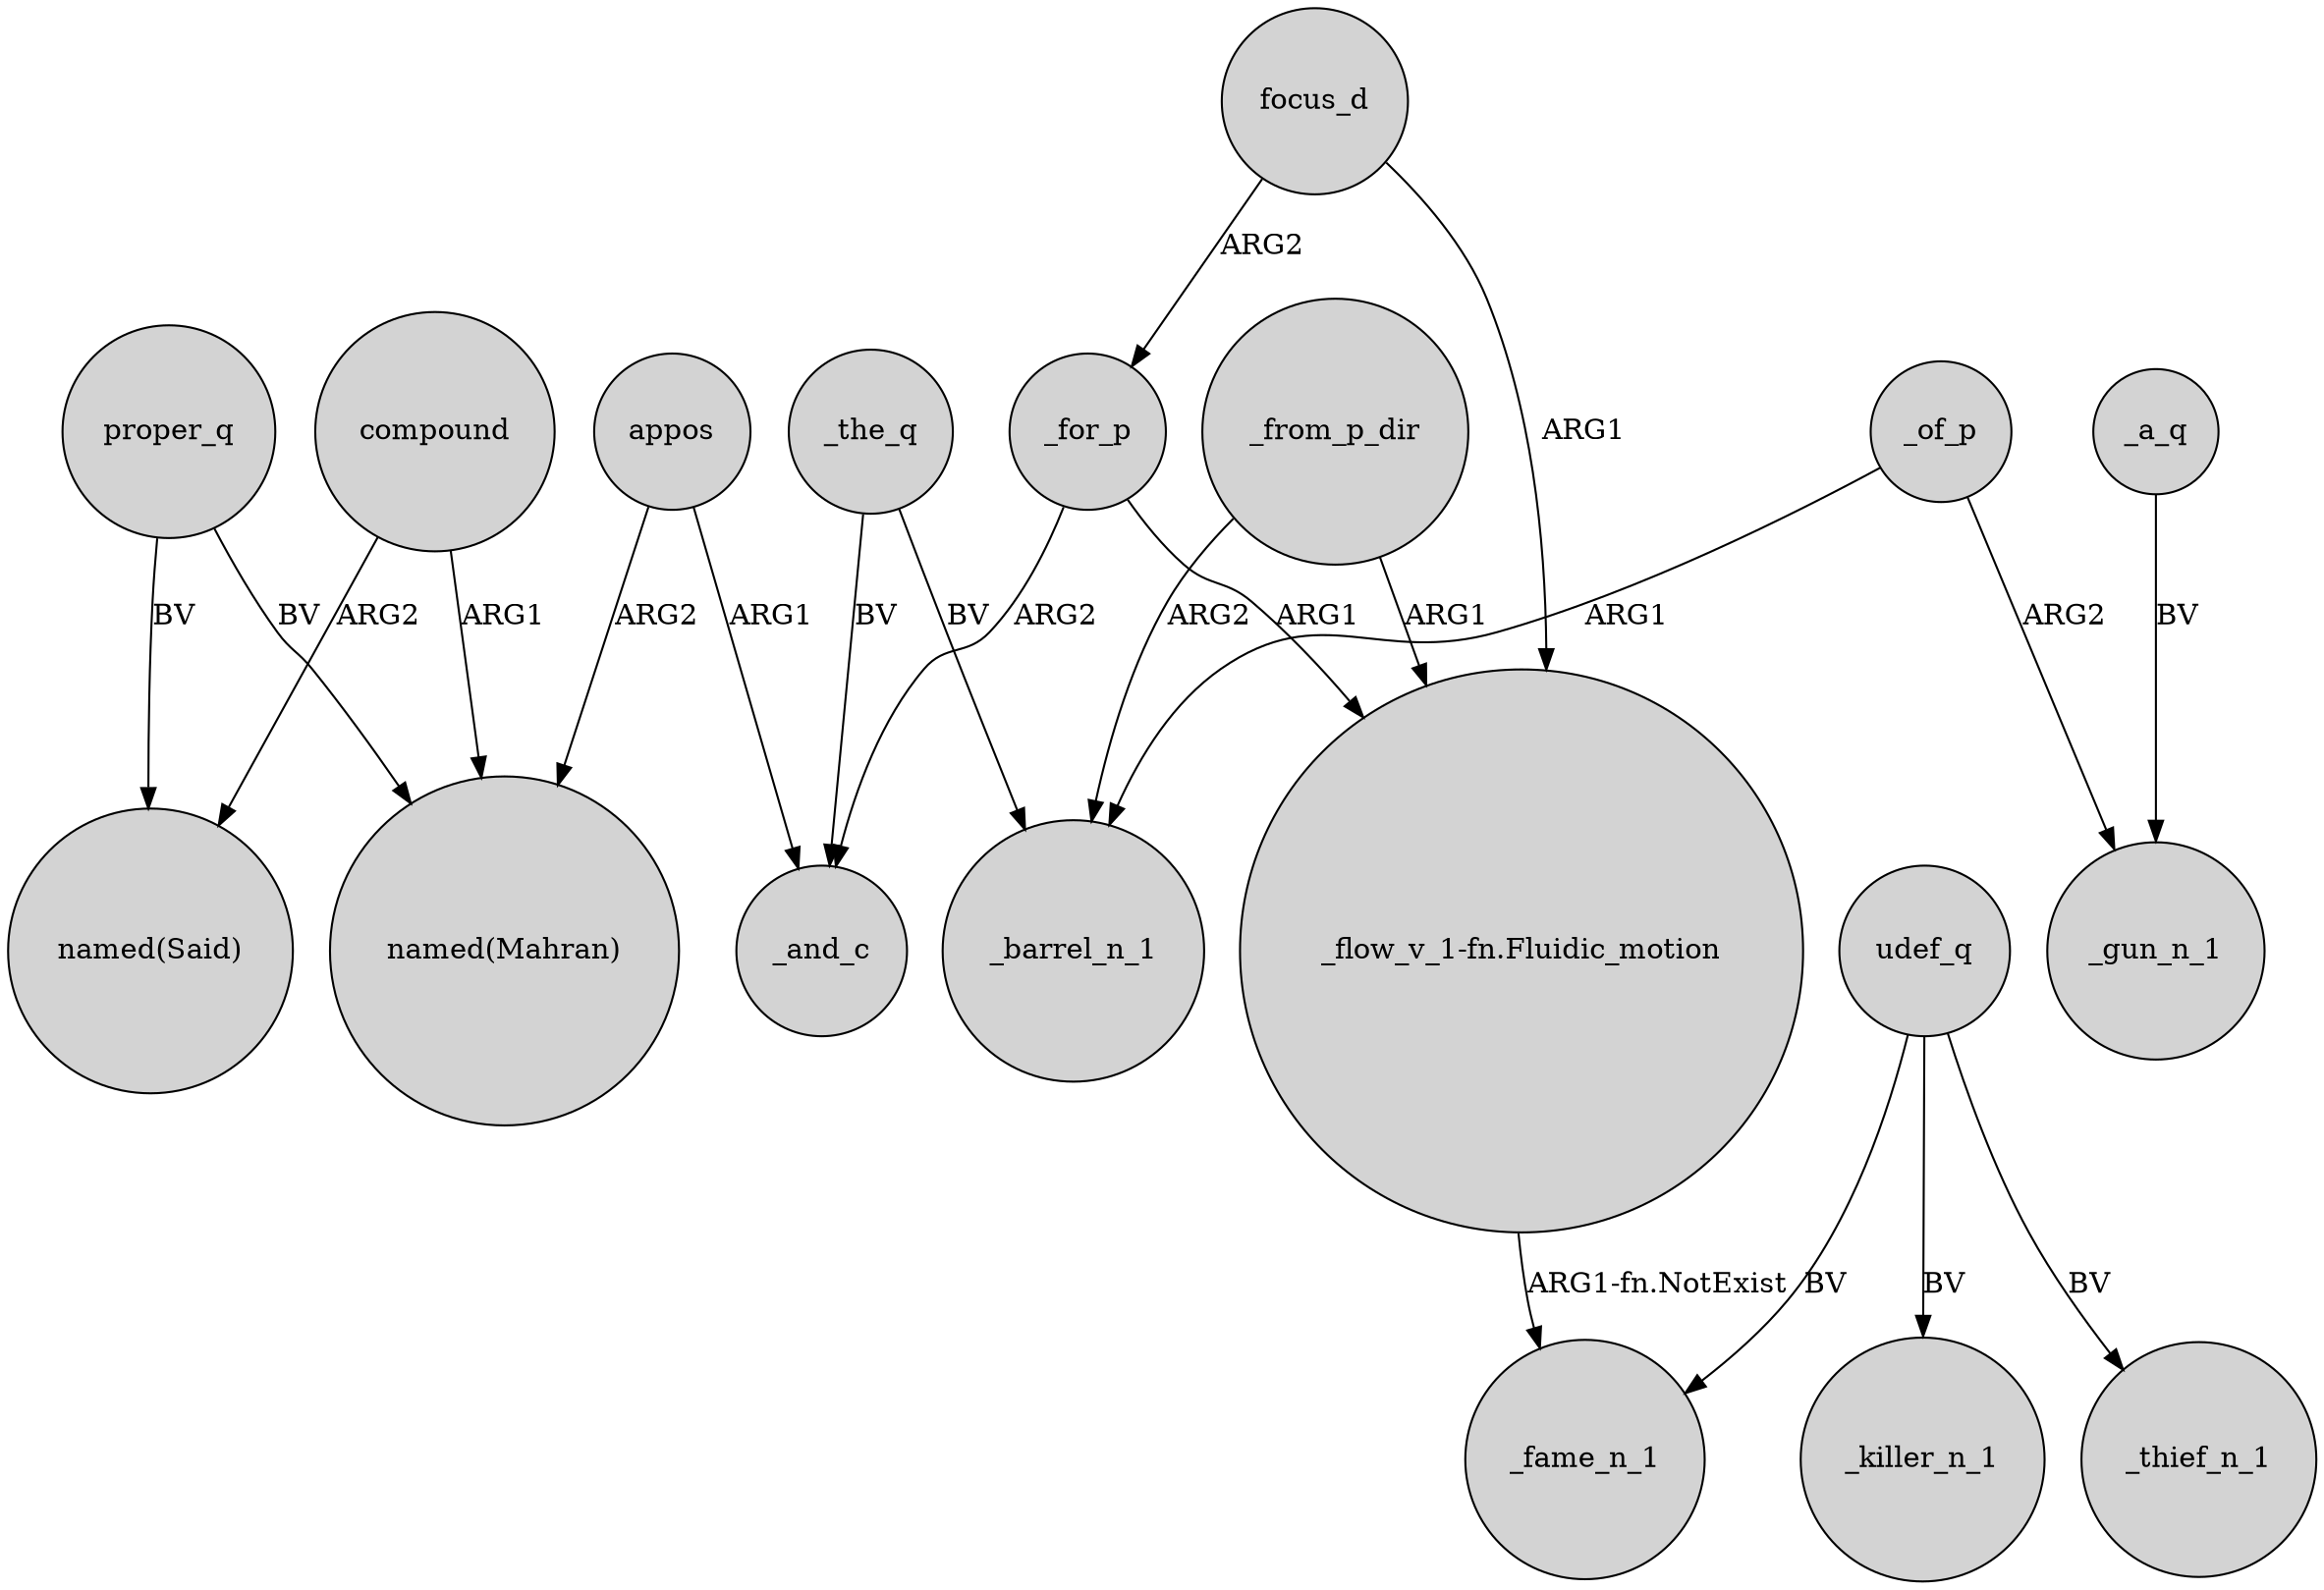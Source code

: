 digraph {
	node [shape=circle style=filled]
	_the_q -> _and_c [label=BV]
	udef_q -> _thief_n_1 [label=BV]
	appos -> _and_c [label=ARG1]
	compound -> "named(Mahran)" [label=ARG1]
	_a_q -> _gun_n_1 [label=BV]
	_from_p_dir -> "_flow_v_1-fn.Fluidic_motion" [label=ARG1]
	_for_p -> _and_c [label=ARG2]
	focus_d -> _for_p [label=ARG2]
	proper_q -> "named(Said)" [label=BV]
	_the_q -> _barrel_n_1 [label=BV]
	_from_p_dir -> _barrel_n_1 [label=ARG2]
	_of_p -> _barrel_n_1 [label=ARG1]
	focus_d -> "_flow_v_1-fn.Fluidic_motion" [label=ARG1]
	_for_p -> "_flow_v_1-fn.Fluidic_motion" [label=ARG1]
	appos -> "named(Mahran)" [label=ARG2]
	proper_q -> "named(Mahran)" [label=BV]
	"_flow_v_1-fn.Fluidic_motion" -> _fame_n_1 [label="ARG1-fn.NotExist"]
	udef_q -> _fame_n_1 [label=BV]
	udef_q -> _killer_n_1 [label=BV]
	_of_p -> _gun_n_1 [label=ARG2]
	compound -> "named(Said)" [label=ARG2]
}
